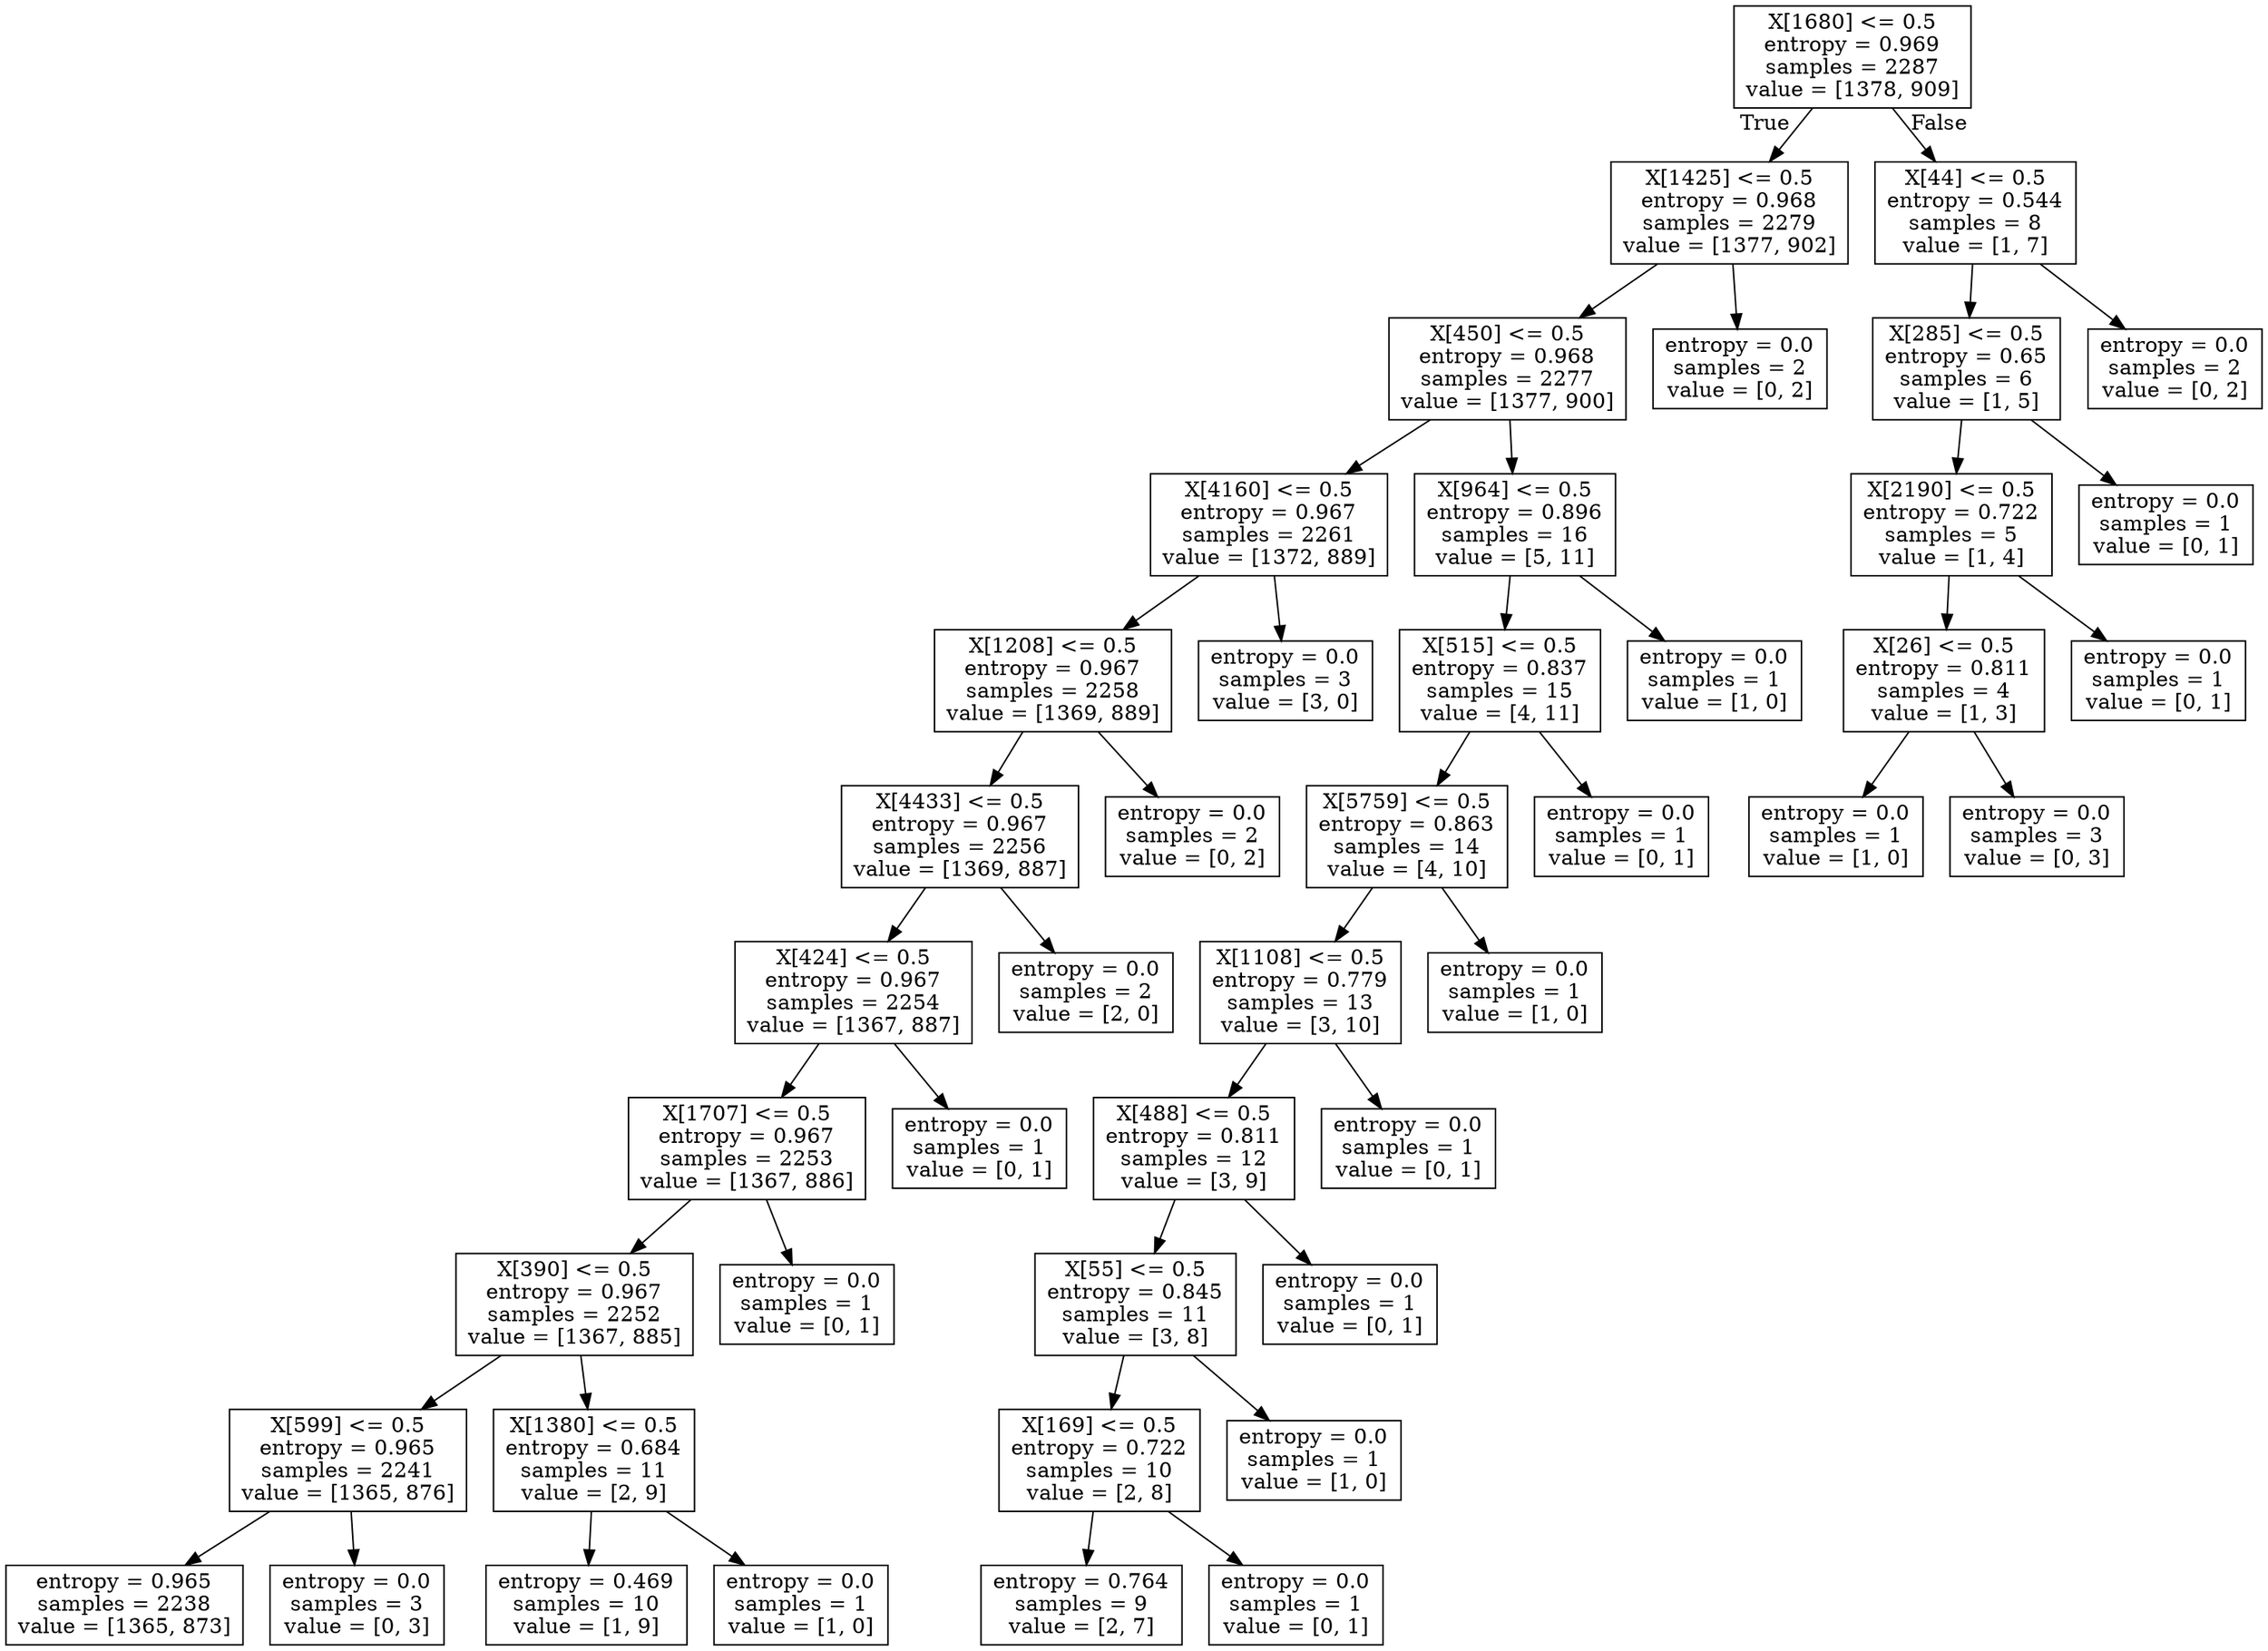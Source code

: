 digraph Tree {
node [shape=box] ;
0 [label="X[1680] <= 0.5\nentropy = 0.969\nsamples = 2287\nvalue = [1378, 909]"] ;
1 [label="X[1425] <= 0.5\nentropy = 0.968\nsamples = 2279\nvalue = [1377, 902]"] ;
0 -> 1 [labeldistance=2.5, labelangle=45, headlabel="True"] ;
2 [label="X[450] <= 0.5\nentropy = 0.968\nsamples = 2277\nvalue = [1377, 900]"] ;
1 -> 2 ;
3 [label="X[4160] <= 0.5\nentropy = 0.967\nsamples = 2261\nvalue = [1372, 889]"] ;
2 -> 3 ;
4 [label="X[1208] <= 0.5\nentropy = 0.967\nsamples = 2258\nvalue = [1369, 889]"] ;
3 -> 4 ;
5 [label="X[4433] <= 0.5\nentropy = 0.967\nsamples = 2256\nvalue = [1369, 887]"] ;
4 -> 5 ;
6 [label="X[424] <= 0.5\nentropy = 0.967\nsamples = 2254\nvalue = [1367, 887]"] ;
5 -> 6 ;
7 [label="X[1707] <= 0.5\nentropy = 0.967\nsamples = 2253\nvalue = [1367, 886]"] ;
6 -> 7 ;
8 [label="X[390] <= 0.5\nentropy = 0.967\nsamples = 2252\nvalue = [1367, 885]"] ;
7 -> 8 ;
9 [label="X[599] <= 0.5\nentropy = 0.965\nsamples = 2241\nvalue = [1365, 876]"] ;
8 -> 9 ;
10 [label="entropy = 0.965\nsamples = 2238\nvalue = [1365, 873]"] ;
9 -> 10 ;
11 [label="entropy = 0.0\nsamples = 3\nvalue = [0, 3]"] ;
9 -> 11 ;
12 [label="X[1380] <= 0.5\nentropy = 0.684\nsamples = 11\nvalue = [2, 9]"] ;
8 -> 12 ;
13 [label="entropy = 0.469\nsamples = 10\nvalue = [1, 9]"] ;
12 -> 13 ;
14 [label="entropy = 0.0\nsamples = 1\nvalue = [1, 0]"] ;
12 -> 14 ;
15 [label="entropy = 0.0\nsamples = 1\nvalue = [0, 1]"] ;
7 -> 15 ;
16 [label="entropy = 0.0\nsamples = 1\nvalue = [0, 1]"] ;
6 -> 16 ;
17 [label="entropy = 0.0\nsamples = 2\nvalue = [2, 0]"] ;
5 -> 17 ;
18 [label="entropy = 0.0\nsamples = 2\nvalue = [0, 2]"] ;
4 -> 18 ;
19 [label="entropy = 0.0\nsamples = 3\nvalue = [3, 0]"] ;
3 -> 19 ;
20 [label="X[964] <= 0.5\nentropy = 0.896\nsamples = 16\nvalue = [5, 11]"] ;
2 -> 20 ;
21 [label="X[515] <= 0.5\nentropy = 0.837\nsamples = 15\nvalue = [4, 11]"] ;
20 -> 21 ;
22 [label="X[5759] <= 0.5\nentropy = 0.863\nsamples = 14\nvalue = [4, 10]"] ;
21 -> 22 ;
23 [label="X[1108] <= 0.5\nentropy = 0.779\nsamples = 13\nvalue = [3, 10]"] ;
22 -> 23 ;
24 [label="X[488] <= 0.5\nentropy = 0.811\nsamples = 12\nvalue = [3, 9]"] ;
23 -> 24 ;
25 [label="X[55] <= 0.5\nentropy = 0.845\nsamples = 11\nvalue = [3, 8]"] ;
24 -> 25 ;
26 [label="X[169] <= 0.5\nentropy = 0.722\nsamples = 10\nvalue = [2, 8]"] ;
25 -> 26 ;
27 [label="entropy = 0.764\nsamples = 9\nvalue = [2, 7]"] ;
26 -> 27 ;
28 [label="entropy = 0.0\nsamples = 1\nvalue = [0, 1]"] ;
26 -> 28 ;
29 [label="entropy = 0.0\nsamples = 1\nvalue = [1, 0]"] ;
25 -> 29 ;
30 [label="entropy = 0.0\nsamples = 1\nvalue = [0, 1]"] ;
24 -> 30 ;
31 [label="entropy = 0.0\nsamples = 1\nvalue = [0, 1]"] ;
23 -> 31 ;
32 [label="entropy = 0.0\nsamples = 1\nvalue = [1, 0]"] ;
22 -> 32 ;
33 [label="entropy = 0.0\nsamples = 1\nvalue = [0, 1]"] ;
21 -> 33 ;
34 [label="entropy = 0.0\nsamples = 1\nvalue = [1, 0]"] ;
20 -> 34 ;
35 [label="entropy = 0.0\nsamples = 2\nvalue = [0, 2]"] ;
1 -> 35 ;
36 [label="X[44] <= 0.5\nentropy = 0.544\nsamples = 8\nvalue = [1, 7]"] ;
0 -> 36 [labeldistance=2.5, labelangle=-45, headlabel="False"] ;
37 [label="X[285] <= 0.5\nentropy = 0.65\nsamples = 6\nvalue = [1, 5]"] ;
36 -> 37 ;
38 [label="X[2190] <= 0.5\nentropy = 0.722\nsamples = 5\nvalue = [1, 4]"] ;
37 -> 38 ;
39 [label="X[26] <= 0.5\nentropy = 0.811\nsamples = 4\nvalue = [1, 3]"] ;
38 -> 39 ;
40 [label="entropy = 0.0\nsamples = 1\nvalue = [1, 0]"] ;
39 -> 40 ;
41 [label="entropy = 0.0\nsamples = 3\nvalue = [0, 3]"] ;
39 -> 41 ;
42 [label="entropy = 0.0\nsamples = 1\nvalue = [0, 1]"] ;
38 -> 42 ;
43 [label="entropy = 0.0\nsamples = 1\nvalue = [0, 1]"] ;
37 -> 43 ;
44 [label="entropy = 0.0\nsamples = 2\nvalue = [0, 2]"] ;
36 -> 44 ;
}